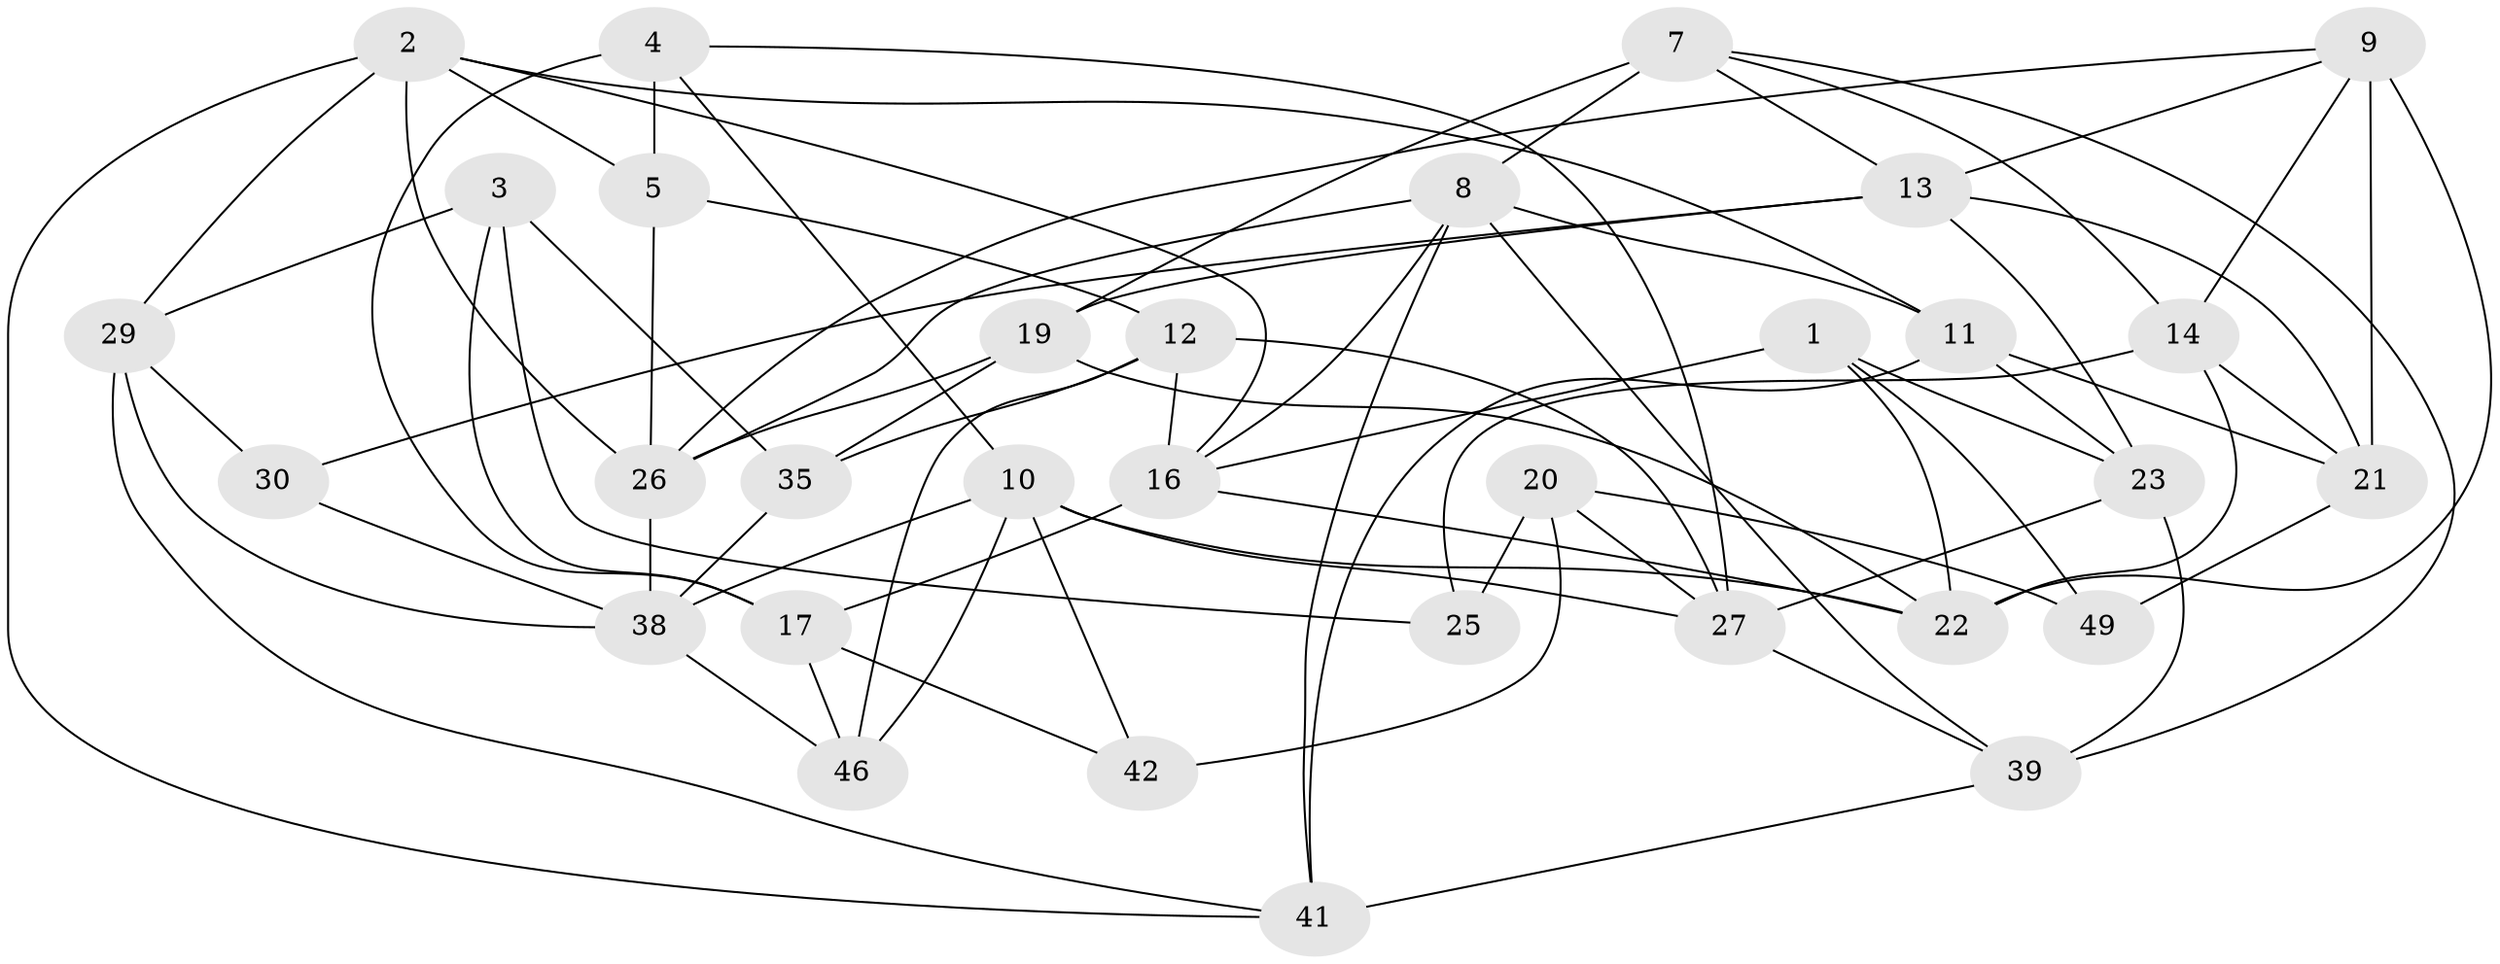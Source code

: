 // original degree distribution, {4: 1.0}
// Generated by graph-tools (version 1.1) at 2025/42/03/06/25 10:42:25]
// undirected, 32 vertices, 77 edges
graph export_dot {
graph [start="1"]
  node [color=gray90,style=filled];
  1;
  2 [super="+18"];
  3;
  4 [super="+6"];
  5 [super="+52"];
  7 [super="+33"];
  8 [super="+55"];
  9 [super="+15"];
  10 [super="+40"];
  11 [super="+32"];
  12 [super="+24"];
  13 [super="+43"];
  14 [super="+56"];
  16 [super="+51"];
  17 [super="+54"];
  19 [super="+37"];
  20 [super="+31"];
  21 [super="+28"];
  22 [super="+36"];
  23 [super="+53"];
  25;
  26 [super="+34"];
  27 [super="+44"];
  29 [super="+48"];
  30;
  35;
  38 [super="+47"];
  39 [super="+50"];
  41 [super="+45"];
  42;
  46;
  49;
  1 -- 16;
  1 -- 49;
  1 -- 22;
  1 -- 23;
  2 -- 26;
  2 -- 5;
  2 -- 16;
  2 -- 41;
  2 -- 11;
  2 -- 29;
  3 -- 35;
  3 -- 25;
  3 -- 29;
  3 -- 17;
  4 -- 10;
  4 -- 5 [weight=2];
  4 -- 17 [weight=2];
  4 -- 27;
  5 -- 12 [weight=2];
  5 -- 26;
  7 -- 14;
  7 -- 19 [weight=2];
  7 -- 39;
  7 -- 8;
  7 -- 13;
  8 -- 39;
  8 -- 26;
  8 -- 11;
  8 -- 16;
  8 -- 41;
  9 -- 13;
  9 -- 22;
  9 -- 14;
  9 -- 26;
  9 -- 21 [weight=2];
  10 -- 22;
  10 -- 38;
  10 -- 27;
  10 -- 42;
  10 -- 46;
  11 -- 41 [weight=2];
  11 -- 21;
  11 -- 23;
  12 -- 46;
  12 -- 16;
  12 -- 35;
  12 -- 27;
  13 -- 21;
  13 -- 19;
  13 -- 23;
  13 -- 30;
  14 -- 25 [weight=2];
  14 -- 22;
  14 -- 21;
  16 -- 22;
  16 -- 17;
  17 -- 46;
  17 -- 42;
  19 -- 26;
  19 -- 35;
  19 -- 22;
  20 -- 49 [weight=2];
  20 -- 25;
  20 -- 42 [weight=2];
  20 -- 27;
  21 -- 49;
  23 -- 39 [weight=2];
  23 -- 27;
  26 -- 38;
  27 -- 39;
  29 -- 30 [weight=2];
  29 -- 38;
  29 -- 41;
  30 -- 38;
  35 -- 38;
  38 -- 46;
  39 -- 41;
}
